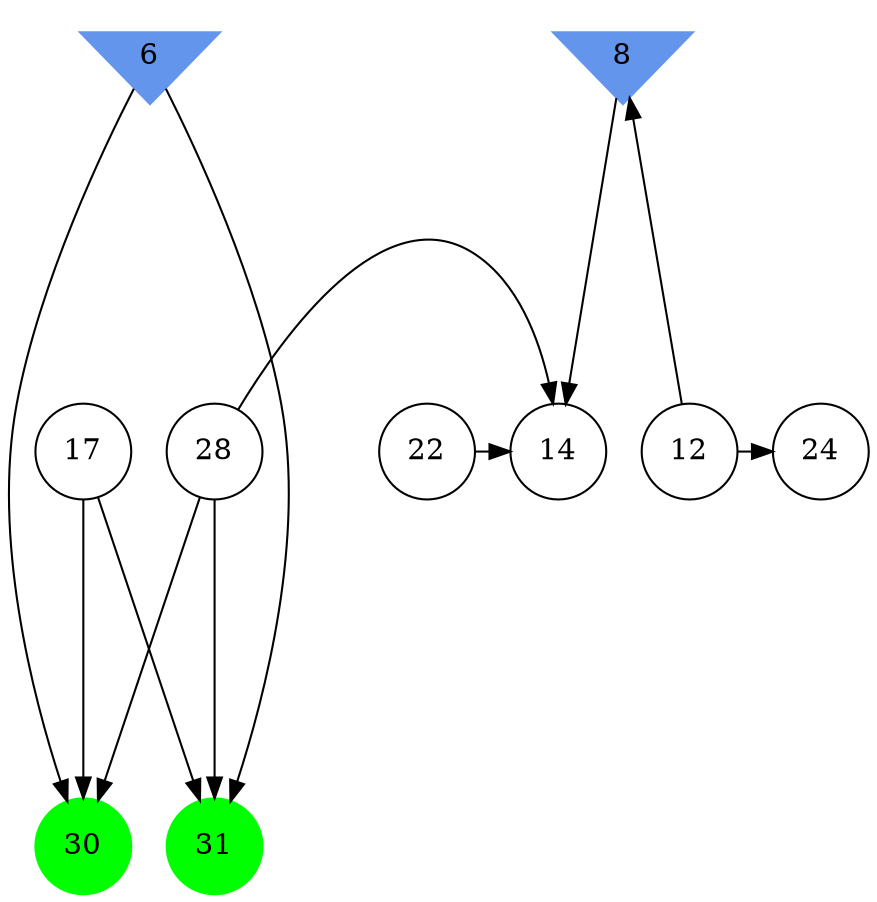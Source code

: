 digraph brain {
	ranksep=2.0;
	6 [shape=invtriangle,style=filled,color=cornflowerblue];
	8 [shape=invtriangle,style=filled,color=cornflowerblue];
	12 [shape=circle,color=black];
	14 [shape=circle,color=black];
	17 [shape=circle,color=black];
	22 [shape=circle,color=black];
	24 [shape=circle,color=black];
	28 [shape=circle,color=black];
	30 [shape=circle,style=filled,color=green];
	31 [shape=circle,style=filled,color=green];
	6	->	31;
	6	->	30;
	28	->	31;
	28	->	30;
	17	->	31;
	17	->	30;
	8	->	14;
	28	->	14;
	22	->	14;
	12	->	24;
	12	->	8;
	{ rank=same; 6; 8; }
	{ rank=same; 12; 14; 17; 22; 24; 28; }
	{ rank=same; 30; 31; }
}
